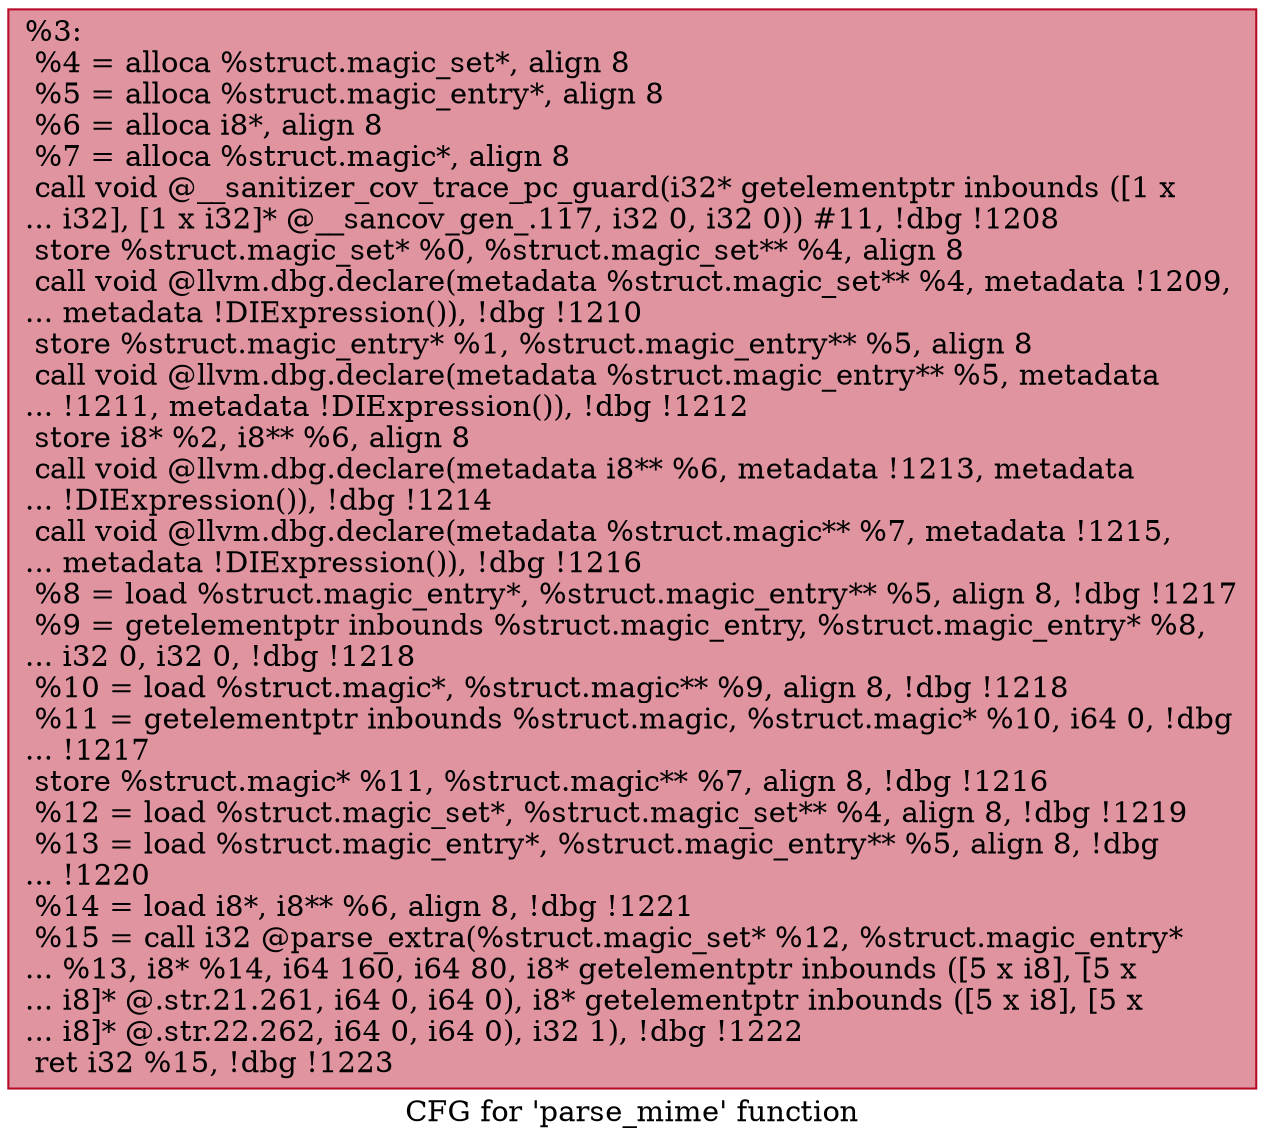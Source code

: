 digraph "CFG for 'parse_mime' function" {
	label="CFG for 'parse_mime' function";

	Node0x563715665170 [shape=record,color="#b70d28ff", style=filled, fillcolor="#b70d2870",label="{%3:\l  %4 = alloca %struct.magic_set*, align 8\l  %5 = alloca %struct.magic_entry*, align 8\l  %6 = alloca i8*, align 8\l  %7 = alloca %struct.magic*, align 8\l  call void @__sanitizer_cov_trace_pc_guard(i32* getelementptr inbounds ([1 x\l... i32], [1 x i32]* @__sancov_gen_.117, i32 0, i32 0)) #11, !dbg !1208\l  store %struct.magic_set* %0, %struct.magic_set** %4, align 8\l  call void @llvm.dbg.declare(metadata %struct.magic_set** %4, metadata !1209,\l... metadata !DIExpression()), !dbg !1210\l  store %struct.magic_entry* %1, %struct.magic_entry** %5, align 8\l  call void @llvm.dbg.declare(metadata %struct.magic_entry** %5, metadata\l... !1211, metadata !DIExpression()), !dbg !1212\l  store i8* %2, i8** %6, align 8\l  call void @llvm.dbg.declare(metadata i8** %6, metadata !1213, metadata\l... !DIExpression()), !dbg !1214\l  call void @llvm.dbg.declare(metadata %struct.magic** %7, metadata !1215,\l... metadata !DIExpression()), !dbg !1216\l  %8 = load %struct.magic_entry*, %struct.magic_entry** %5, align 8, !dbg !1217\l  %9 = getelementptr inbounds %struct.magic_entry, %struct.magic_entry* %8,\l... i32 0, i32 0, !dbg !1218\l  %10 = load %struct.magic*, %struct.magic** %9, align 8, !dbg !1218\l  %11 = getelementptr inbounds %struct.magic, %struct.magic* %10, i64 0, !dbg\l... !1217\l  store %struct.magic* %11, %struct.magic** %7, align 8, !dbg !1216\l  %12 = load %struct.magic_set*, %struct.magic_set** %4, align 8, !dbg !1219\l  %13 = load %struct.magic_entry*, %struct.magic_entry** %5, align 8, !dbg\l... !1220\l  %14 = load i8*, i8** %6, align 8, !dbg !1221\l  %15 = call i32 @parse_extra(%struct.magic_set* %12, %struct.magic_entry*\l... %13, i8* %14, i64 160, i64 80, i8* getelementptr inbounds ([5 x i8], [5 x\l... i8]* @.str.21.261, i64 0, i64 0), i8* getelementptr inbounds ([5 x i8], [5 x\l... i8]* @.str.22.262, i64 0, i64 0), i32 1), !dbg !1222\l  ret i32 %15, !dbg !1223\l}"];
}

